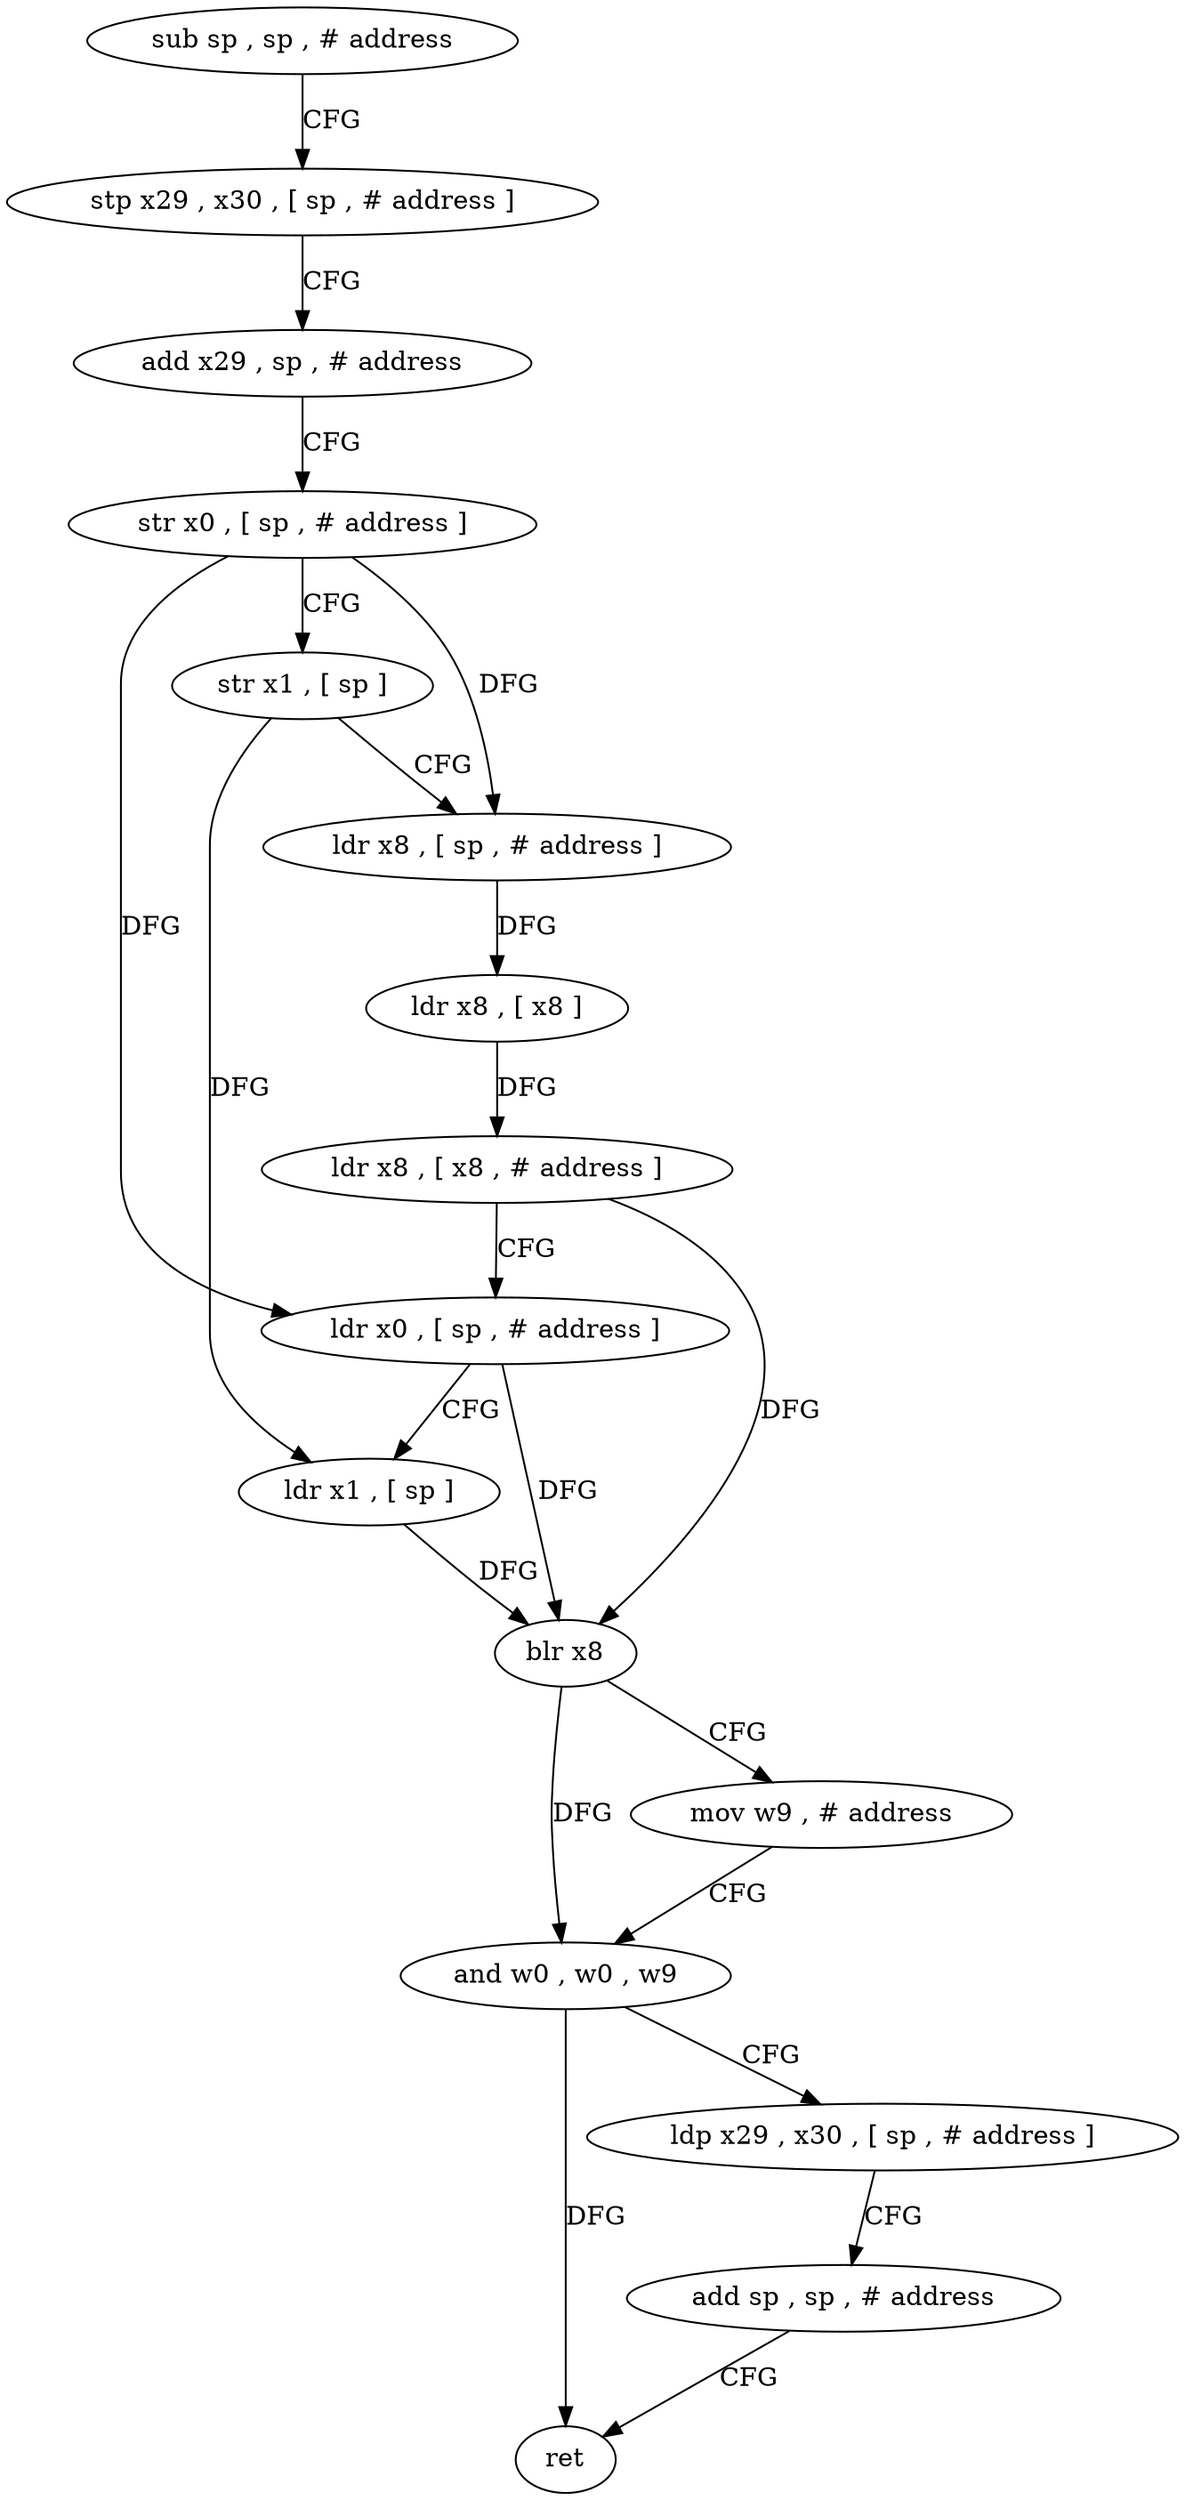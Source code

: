 digraph "func" {
"250776" [label = "sub sp , sp , # address" ]
"250780" [label = "stp x29 , x30 , [ sp , # address ]" ]
"250784" [label = "add x29 , sp , # address" ]
"250788" [label = "str x0 , [ sp , # address ]" ]
"250792" [label = "str x1 , [ sp ]" ]
"250796" [label = "ldr x8 , [ sp , # address ]" ]
"250800" [label = "ldr x8 , [ x8 ]" ]
"250804" [label = "ldr x8 , [ x8 , # address ]" ]
"250808" [label = "ldr x0 , [ sp , # address ]" ]
"250812" [label = "ldr x1 , [ sp ]" ]
"250816" [label = "blr x8" ]
"250820" [label = "mov w9 , # address" ]
"250824" [label = "and w0 , w0 , w9" ]
"250828" [label = "ldp x29 , x30 , [ sp , # address ]" ]
"250832" [label = "add sp , sp , # address" ]
"250836" [label = "ret" ]
"250776" -> "250780" [ label = "CFG" ]
"250780" -> "250784" [ label = "CFG" ]
"250784" -> "250788" [ label = "CFG" ]
"250788" -> "250792" [ label = "CFG" ]
"250788" -> "250796" [ label = "DFG" ]
"250788" -> "250808" [ label = "DFG" ]
"250792" -> "250796" [ label = "CFG" ]
"250792" -> "250812" [ label = "DFG" ]
"250796" -> "250800" [ label = "DFG" ]
"250800" -> "250804" [ label = "DFG" ]
"250804" -> "250808" [ label = "CFG" ]
"250804" -> "250816" [ label = "DFG" ]
"250808" -> "250812" [ label = "CFG" ]
"250808" -> "250816" [ label = "DFG" ]
"250812" -> "250816" [ label = "DFG" ]
"250816" -> "250820" [ label = "CFG" ]
"250816" -> "250824" [ label = "DFG" ]
"250820" -> "250824" [ label = "CFG" ]
"250824" -> "250828" [ label = "CFG" ]
"250824" -> "250836" [ label = "DFG" ]
"250828" -> "250832" [ label = "CFG" ]
"250832" -> "250836" [ label = "CFG" ]
}
